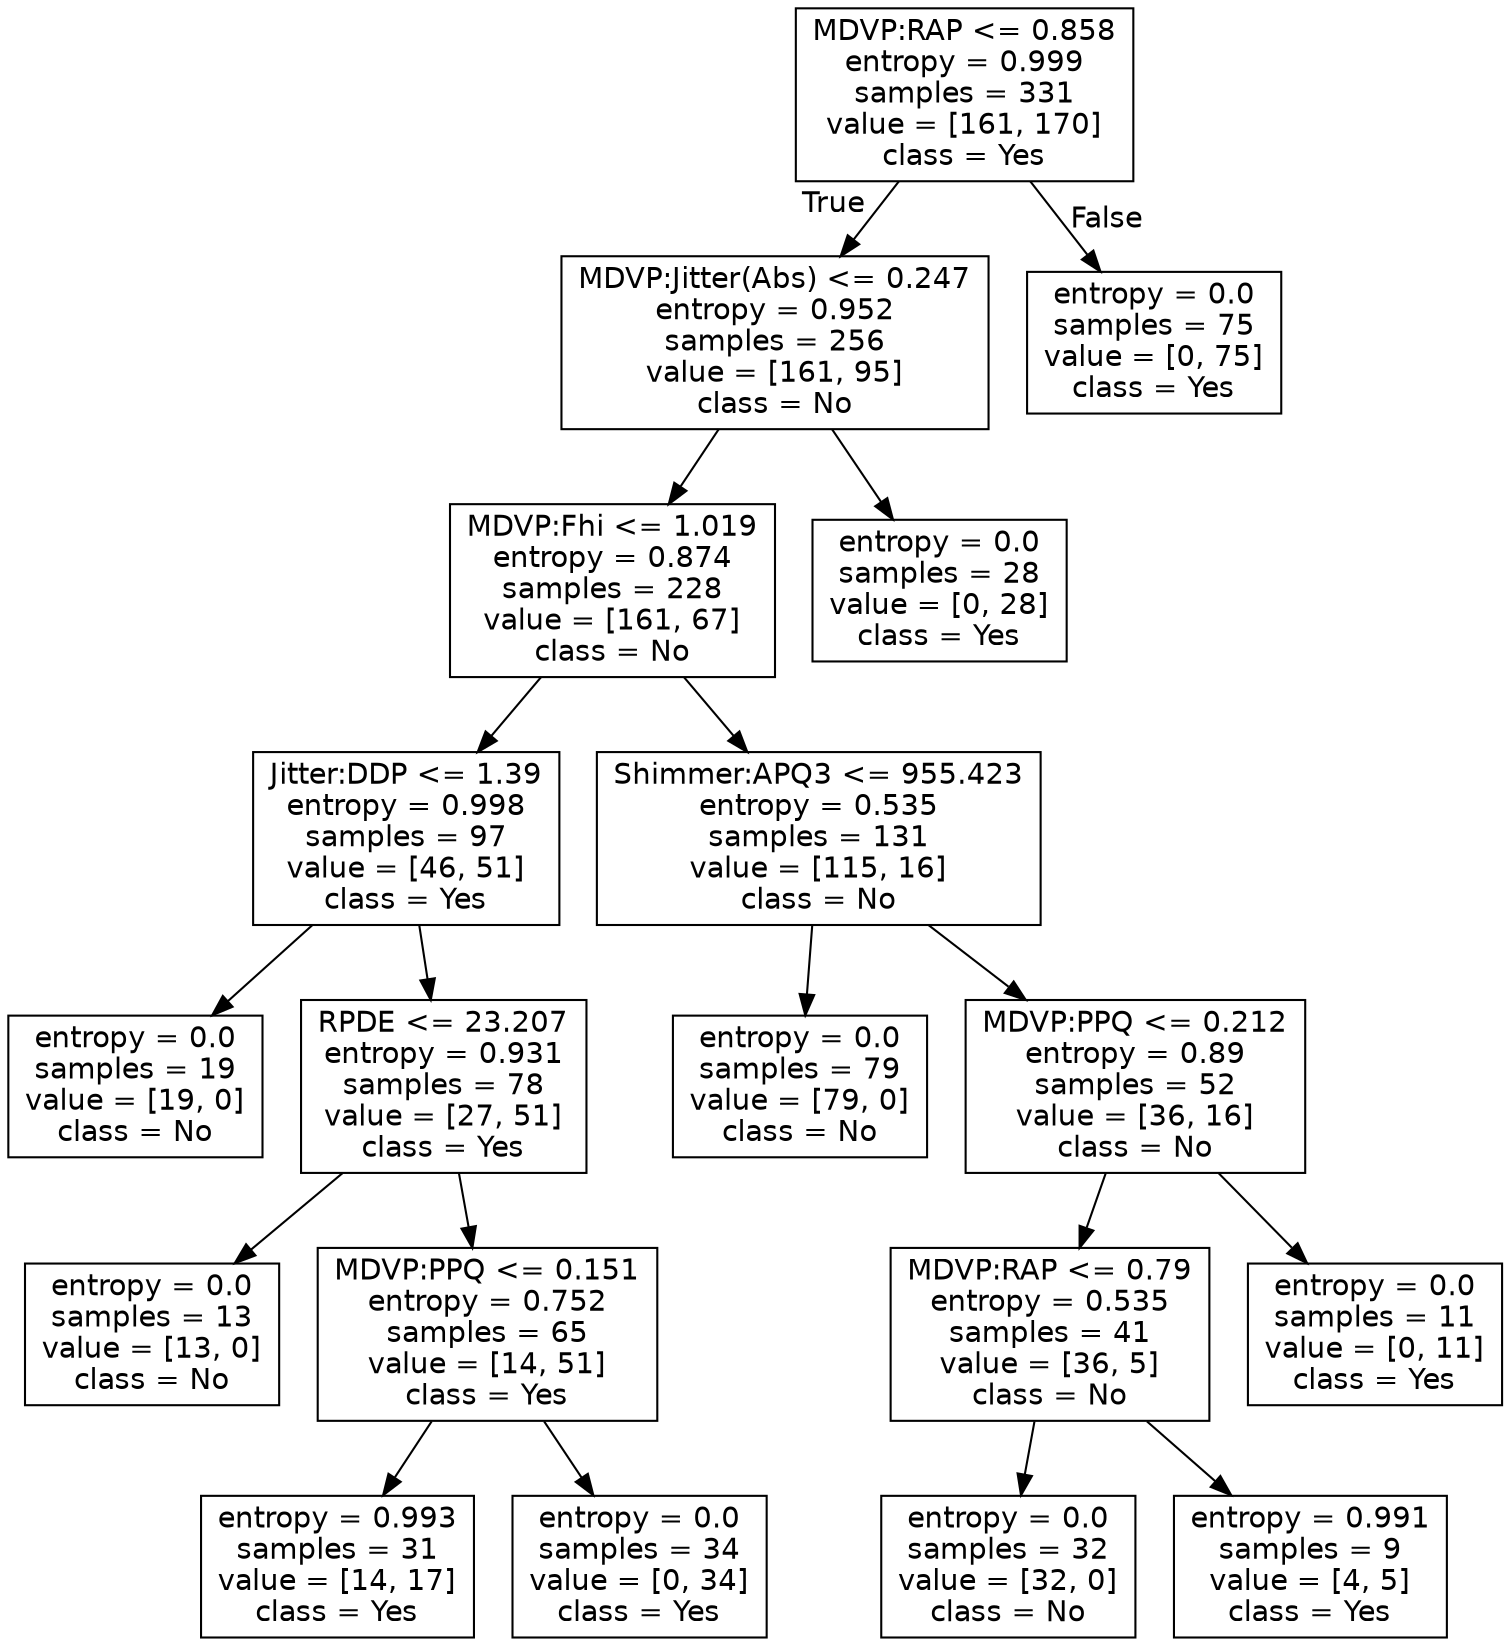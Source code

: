 digraph Tree {
node [shape=box, fontname="helvetica"] ;
edge [fontname="helvetica"] ;
0 [label="MDVP:RAP <= 0.858\nentropy = 0.999\nsamples = 331\nvalue = [161, 170]\nclass = Yes"] ;
1 [label="MDVP:Jitter(Abs) <= 0.247\nentropy = 0.952\nsamples = 256\nvalue = [161, 95]\nclass = No"] ;
0 -> 1 [labeldistance=2.5, labelangle=45, headlabel="True"] ;
2 [label="MDVP:Fhi <= 1.019\nentropy = 0.874\nsamples = 228\nvalue = [161, 67]\nclass = No"] ;
1 -> 2 ;
3 [label="Jitter:DDP <= 1.39\nentropy = 0.998\nsamples = 97\nvalue = [46, 51]\nclass = Yes"] ;
2 -> 3 ;
4 [label="entropy = 0.0\nsamples = 19\nvalue = [19, 0]\nclass = No"] ;
3 -> 4 ;
5 [label="RPDE <= 23.207\nentropy = 0.931\nsamples = 78\nvalue = [27, 51]\nclass = Yes"] ;
3 -> 5 ;
6 [label="entropy = 0.0\nsamples = 13\nvalue = [13, 0]\nclass = No"] ;
5 -> 6 ;
7 [label="MDVP:PPQ <= 0.151\nentropy = 0.752\nsamples = 65\nvalue = [14, 51]\nclass = Yes"] ;
5 -> 7 ;
8 [label="entropy = 0.993\nsamples = 31\nvalue = [14, 17]\nclass = Yes"] ;
7 -> 8 ;
9 [label="entropy = 0.0\nsamples = 34\nvalue = [0, 34]\nclass = Yes"] ;
7 -> 9 ;
10 [label="Shimmer:APQ3 <= 955.423\nentropy = 0.535\nsamples = 131\nvalue = [115, 16]\nclass = No"] ;
2 -> 10 ;
11 [label="entropy = 0.0\nsamples = 79\nvalue = [79, 0]\nclass = No"] ;
10 -> 11 ;
12 [label="MDVP:PPQ <= 0.212\nentropy = 0.89\nsamples = 52\nvalue = [36, 16]\nclass = No"] ;
10 -> 12 ;
13 [label="MDVP:RAP <= 0.79\nentropy = 0.535\nsamples = 41\nvalue = [36, 5]\nclass = No"] ;
12 -> 13 ;
14 [label="entropy = 0.0\nsamples = 32\nvalue = [32, 0]\nclass = No"] ;
13 -> 14 ;
15 [label="entropy = 0.991\nsamples = 9\nvalue = [4, 5]\nclass = Yes"] ;
13 -> 15 ;
16 [label="entropy = 0.0\nsamples = 11\nvalue = [0, 11]\nclass = Yes"] ;
12 -> 16 ;
17 [label="entropy = 0.0\nsamples = 28\nvalue = [0, 28]\nclass = Yes"] ;
1 -> 17 ;
18 [label="entropy = 0.0\nsamples = 75\nvalue = [0, 75]\nclass = Yes"] ;
0 -> 18 [labeldistance=2.5, labelangle=-45, headlabel="False"] ;
}